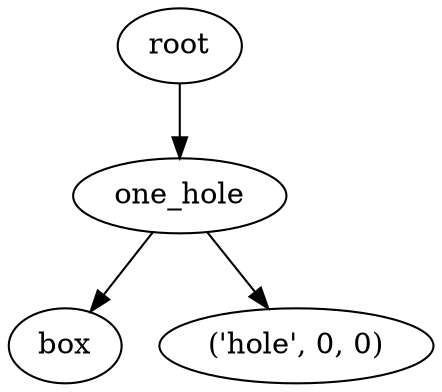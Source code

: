 digraph one_hole {
    root_242 [label="root"];
    one_hole_243 [label="one_hole"];
    box_244 [label="box"];
    hole_245 [label="\('hole',\ 0,\ 0\)"];
    root_242 -> one_hole_243;
    one_hole_243 -> box_244;
    one_hole_243 -> hole_245;
}
